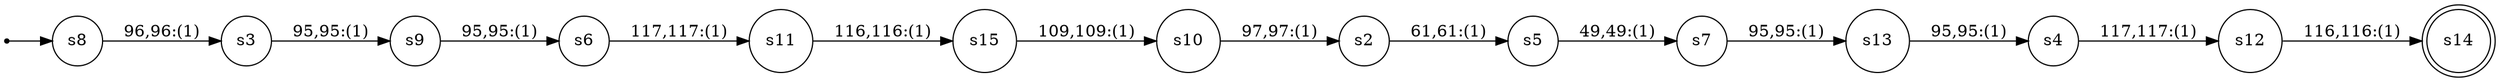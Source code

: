 
      digraph G {
        rankdir=LR;
        init [shape=point];
        node [shape = doublecircle];
        s14
        node [shape = circle];
        init -> s8;
        s15 -> s10 [label = "109,109:(1)"]
        s13 -> s4 [label = "95,95:(1)"]
        s12 -> s14 [label = "116,116:(1)"]
        s11 -> s15 [label = "116,116:(1)"]
        s10 -> s2 [label = "97,97:(1)"]
        s9 -> s6 [label = "95,95:(1)"]
        s8 -> s3 [label = "96,96:(1)"]
        s7 -> s13 [label = "95,95:(1)"]
        s6 -> s11 [label = "117,117:(1)"]
        s5 -> s7 [label = "49,49:(1)"]
        s4 -> s12 [label = "117,117:(1)"]
        s3 -> s9 [label = "95,95:(1)"]
        s2 -> s5 [label = "61,61:(1)"]}